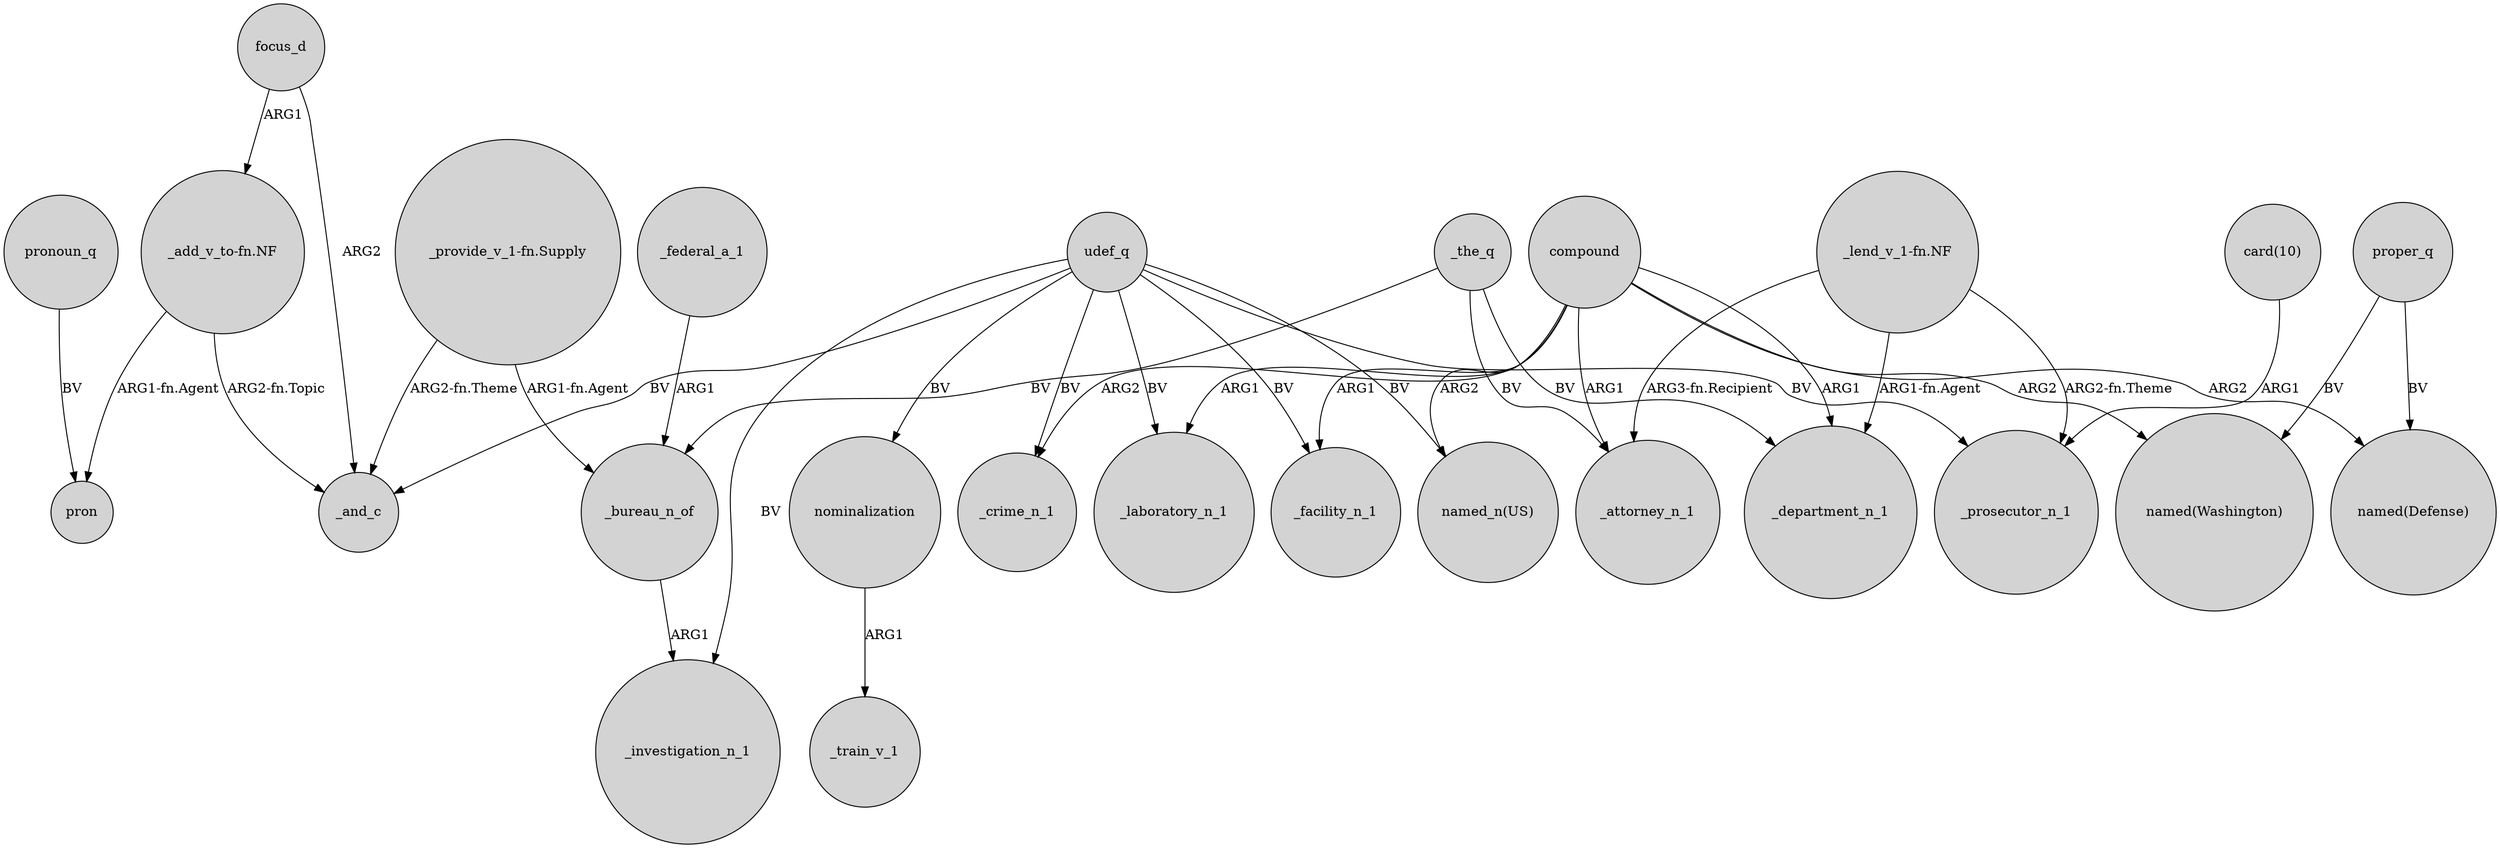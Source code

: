 digraph {
	node [shape=circle style=filled]
	udef_q -> _investigation_n_1 [label=BV]
	udef_q -> _facility_n_1 [label=BV]
	udef_q -> "named_n(US)" [label=BV]
	"_provide_v_1-fn.Supply" -> _bureau_n_of [label="ARG1-fn.Agent"]
	udef_q -> _laboratory_n_1 [label=BV]
	compound -> _department_n_1 [label=ARG1]
	"_provide_v_1-fn.Supply" -> _and_c [label="ARG2-fn.Theme"]
	"_lend_v_1-fn.NF" -> _prosecutor_n_1 [label="ARG2-fn.Theme"]
	compound -> "named_n(US)" [label=ARG2]
	focus_d -> _and_c [label=ARG2]
	_the_q -> _department_n_1 [label=BV]
	udef_q -> _prosecutor_n_1 [label=BV]
	proper_q -> "named(Washington)" [label=BV]
	"card(10)" -> _prosecutor_n_1 [label=ARG1]
	_federal_a_1 -> _bureau_n_of [label=ARG1]
	pronoun_q -> pron [label=BV]
	"_lend_v_1-fn.NF" -> _department_n_1 [label="ARG1-fn.Agent"]
	compound -> _laboratory_n_1 [label=ARG1]
	compound -> _crime_n_1 [label=ARG2]
	"_lend_v_1-fn.NF" -> _attorney_n_1 [label="ARG3-fn.Recipient"]
	udef_q -> nominalization [label=BV]
	"_add_v_to-fn.NF" -> pron [label="ARG1-fn.Agent"]
	compound -> _facility_n_1 [label=ARG1]
	compound -> _attorney_n_1 [label=ARG1]
	proper_q -> "named(Defense)" [label=BV]
	compound -> "named(Defense)" [label=ARG2]
	_bureau_n_of -> _investigation_n_1 [label=ARG1]
	compound -> "named(Washington)" [label=ARG2]
	focus_d -> "_add_v_to-fn.NF" [label=ARG1]
	"_add_v_to-fn.NF" -> _and_c [label="ARG2-fn.Topic"]
	udef_q -> _and_c [label=BV]
	_the_q -> _bureau_n_of [label=BV]
	udef_q -> _crime_n_1 [label=BV]
	nominalization -> _train_v_1 [label=ARG1]
	_the_q -> _attorney_n_1 [label=BV]
}

